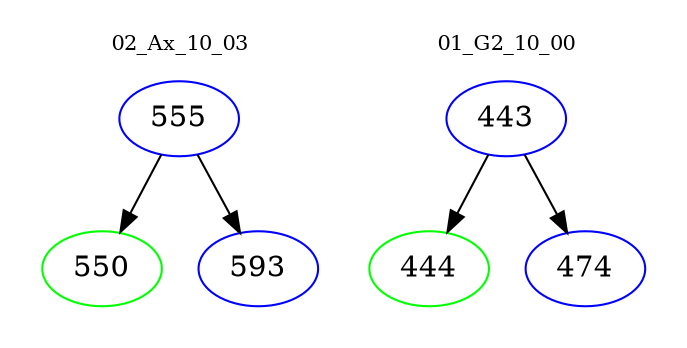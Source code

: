 digraph{
subgraph cluster_0 {
color = white
label = "02_Ax_10_03";
fontsize=10;
T0_555 [label="555", color="blue"]
T0_555 -> T0_550 [color="black"]
T0_550 [label="550", color="green"]
T0_555 -> T0_593 [color="black"]
T0_593 [label="593", color="blue"]
}
subgraph cluster_1 {
color = white
label = "01_G2_10_00";
fontsize=10;
T1_443 [label="443", color="blue"]
T1_443 -> T1_444 [color="black"]
T1_444 [label="444", color="green"]
T1_443 -> T1_474 [color="black"]
T1_474 [label="474", color="blue"]
}
}
